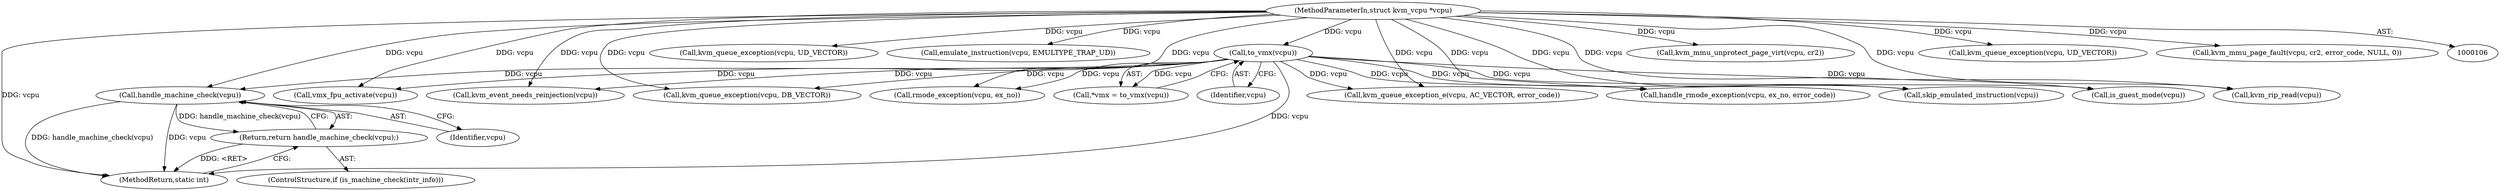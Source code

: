 digraph "0_linux_ef85b67385436ddc1998f45f1d6a210f935b3388@pointer" {
"1000142" [label="(Call,handle_machine_check(vcpu))"];
"1000112" [label="(Call,to_vmx(vcpu))"];
"1000107" [label="(MethodParameterIn,struct kvm_vcpu *vcpu)"];
"1000141" [label="(Return,return handle_machine_check(vcpu);)"];
"1000283" [label="(Call,kvm_event_needs_reinjection(vcpu))"];
"1000138" [label="(ControlStructure,if (is_machine_check(intr_info)))"];
"1000153" [label="(Call,vmx_fpu_activate(vcpu))"];
"1000110" [label="(Call,*vmx = to_vmx(vcpu))"];
"1000179" [label="(Call,kvm_queue_exception(vcpu, UD_VECTOR))"];
"1000107" [label="(MethodParameterIn,struct kvm_vcpu *vcpu)"];
"1000172" [label="(Call,emulate_instruction(vcpu, EMULTYPE_TRAP_UD))"];
"1000363" [label="(Call,kvm_queue_exception(vcpu, DB_VECTOR))"];
"1000319" [label="(Call,kvm_queue_exception_e(vcpu, AC_VECTOR, error_code))"];
"1000113" [label="(Identifier,vcpu)"];
"1000112" [label="(Call,to_vmx(vcpu))"];
"1000162" [label="(Call,is_guest_mode(vcpu))"];
"1000407" [label="(Call,kvm_rip_read(vcpu))"];
"1000454" [label="(MethodReturn,static int)"];
"1000307" [label="(Call,rmode_exception(vcpu, ex_no))"];
"1000311" [label="(Call,handle_rmode_exception(vcpu, ex_no, error_code))"];
"1000142" [label="(Call,handle_machine_check(vcpu))"];
"1000285" [label="(Call,kvm_mmu_unprotect_page_virt(vcpu, cr2))"];
"1000141" [label="(Return,return handle_machine_check(vcpu);)"];
"1000361" [label="(Call,skip_emulated_instruction(vcpu))"];
"1000165" [label="(Call,kvm_queue_exception(vcpu, UD_VECTOR))"];
"1000143" [label="(Identifier,vcpu)"];
"1000289" [label="(Call,kvm_mmu_page_fault(vcpu, cr2, error_code, NULL, 0))"];
"1000142" -> "1000141"  [label="AST: "];
"1000142" -> "1000143"  [label="CFG: "];
"1000143" -> "1000142"  [label="AST: "];
"1000141" -> "1000142"  [label="CFG: "];
"1000142" -> "1000454"  [label="DDG: handle_machine_check(vcpu)"];
"1000142" -> "1000454"  [label="DDG: vcpu"];
"1000142" -> "1000141"  [label="DDG: handle_machine_check(vcpu)"];
"1000112" -> "1000142"  [label="DDG: vcpu"];
"1000107" -> "1000142"  [label="DDG: vcpu"];
"1000112" -> "1000110"  [label="AST: "];
"1000112" -> "1000113"  [label="CFG: "];
"1000113" -> "1000112"  [label="AST: "];
"1000110" -> "1000112"  [label="CFG: "];
"1000112" -> "1000454"  [label="DDG: vcpu"];
"1000112" -> "1000110"  [label="DDG: vcpu"];
"1000107" -> "1000112"  [label="DDG: vcpu"];
"1000112" -> "1000153"  [label="DDG: vcpu"];
"1000112" -> "1000162"  [label="DDG: vcpu"];
"1000112" -> "1000283"  [label="DDG: vcpu"];
"1000112" -> "1000307"  [label="DDG: vcpu"];
"1000112" -> "1000311"  [label="DDG: vcpu"];
"1000112" -> "1000319"  [label="DDG: vcpu"];
"1000112" -> "1000361"  [label="DDG: vcpu"];
"1000112" -> "1000363"  [label="DDG: vcpu"];
"1000112" -> "1000407"  [label="DDG: vcpu"];
"1000107" -> "1000106"  [label="AST: "];
"1000107" -> "1000454"  [label="DDG: vcpu"];
"1000107" -> "1000153"  [label="DDG: vcpu"];
"1000107" -> "1000162"  [label="DDG: vcpu"];
"1000107" -> "1000165"  [label="DDG: vcpu"];
"1000107" -> "1000172"  [label="DDG: vcpu"];
"1000107" -> "1000179"  [label="DDG: vcpu"];
"1000107" -> "1000283"  [label="DDG: vcpu"];
"1000107" -> "1000285"  [label="DDG: vcpu"];
"1000107" -> "1000289"  [label="DDG: vcpu"];
"1000107" -> "1000307"  [label="DDG: vcpu"];
"1000107" -> "1000311"  [label="DDG: vcpu"];
"1000107" -> "1000319"  [label="DDG: vcpu"];
"1000107" -> "1000361"  [label="DDG: vcpu"];
"1000107" -> "1000363"  [label="DDG: vcpu"];
"1000107" -> "1000407"  [label="DDG: vcpu"];
"1000141" -> "1000138"  [label="AST: "];
"1000454" -> "1000141"  [label="CFG: "];
"1000141" -> "1000454"  [label="DDG: <RET>"];
}
